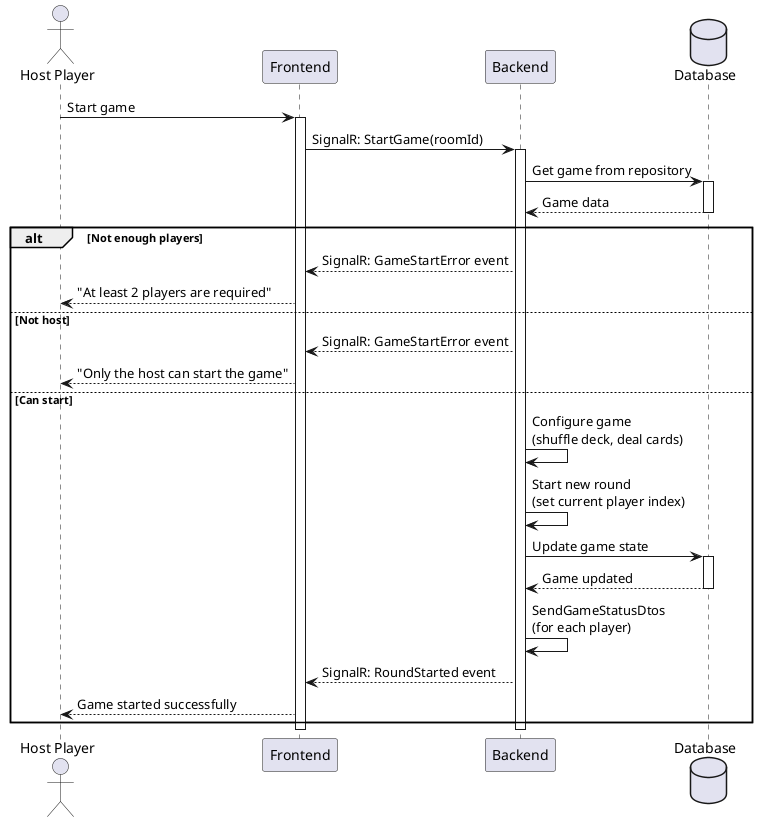 @startuml StartGame

actor "Host Player" as Host
participant "Frontend" as FE
participant "Backend" as API
database "Database" as DB

Host -> FE: Start game
activate FE
FE -> API: SignalR: StartGame(roomId)
activate API
API -> DB: Get game from repository
activate DB
DB --> API: Game data
deactivate DB
alt Not enough players
    API --> FE: SignalR: GameStartError event
    FE --> Host: "At least 2 players are required"
else Not host
    API --> FE: SignalR: GameStartError event
    FE --> Host: "Only the host can start the game"
else Can start
    API -> API: Configure game\n(shuffle deck, deal cards)
    API -> API: Start new round\n(set current player index)
    API -> DB: Update game state
    activate DB
    DB --> API: Game updated
    deactivate DB
    
    API -> API: SendGameStatusDtos\n(for each player)
    API --> FE: SignalR: RoundStarted event
    FE --> Host: Game started successfully
end
deactivate API
deactivate FE

@enduml
